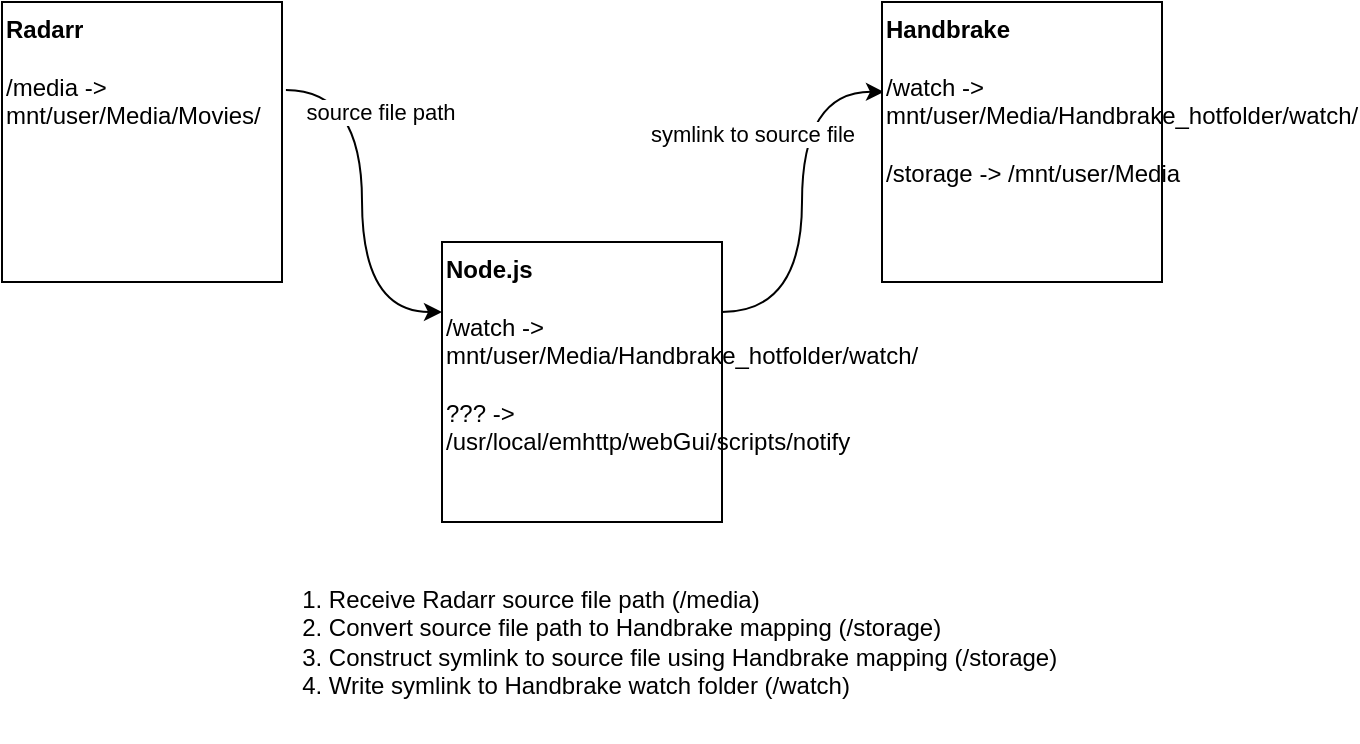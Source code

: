 <mxfile version="20.2.8" type="github">
  <diagram id="kZtPU7Hmq_8cMO_7oV8p" name="Page-1">
    <mxGraphModel dx="1139" dy="589" grid="1" gridSize="10" guides="1" tooltips="1" connect="1" arrows="1" fold="1" page="1" pageScale="1" pageWidth="850" pageHeight="1100" math="0" shadow="0">
      <root>
        <mxCell id="0" />
        <mxCell id="1" parent="0" />
        <mxCell id="UAZxKlSuEchCdSORoiPl-10" style="edgeStyle=orthogonalEdgeStyle;curved=1;rounded=0;orthogonalLoop=1;jettySize=auto;html=1;exitX=1;exitY=0.25;exitDx=0;exitDy=0;entryX=0.007;entryY=0.321;entryDx=0;entryDy=0;entryPerimeter=0;" edge="1" parent="1" source="UAZxKlSuEchCdSORoiPl-1" target="UAZxKlSuEchCdSORoiPl-2">
          <mxGeometry relative="1" as="geometry" />
        </mxCell>
        <mxCell id="UAZxKlSuEchCdSORoiPl-11" value="symlink to source file" style="edgeLabel;html=1;align=center;verticalAlign=middle;resizable=0;points=[];" vertex="1" connectable="0" parent="UAZxKlSuEchCdSORoiPl-10">
          <mxGeometry x="0.356" y="-6" relative="1" as="geometry">
            <mxPoint x="-31" as="offset" />
          </mxGeometry>
        </mxCell>
        <mxCell id="UAZxKlSuEchCdSORoiPl-1" value="&lt;div&gt;&lt;b&gt;Node.js&lt;/b&gt;&lt;/div&gt;&lt;div&gt;&lt;b&gt;&lt;br&gt;&lt;/b&gt;&lt;/div&gt;&lt;div&gt;&lt;span style=&quot;height: 152px;&quot; class=&quot;docker_readmore readmore-js-section readmore-js-expanded&quot;&gt;/watch -&amp;gt; mnt/user/Media/Handbrake_hotfolder/watch/&lt;/span&gt;&lt;/div&gt;&lt;div&gt;&lt;span style=&quot;height: 152px;&quot; class=&quot;docker_readmore readmore-js-section readmore-js-expanded&quot;&gt;&lt;br&gt;&lt;/span&gt;&lt;/div&gt;&lt;div&gt;&lt;span style=&quot;height: 152px;&quot; class=&quot;docker_readmore readmore-js-section readmore-js-expanded&quot;&gt;??? -&amp;gt; /usr/local/emhttp/webGui/scripts/notify&lt;br&gt;&lt;/span&gt;&lt;b&gt;&lt;/b&gt;&lt;/div&gt;" style="whiteSpace=wrap;html=1;aspect=fixed;align=left;verticalAlign=top;" vertex="1" parent="1">
          <mxGeometry x="410" y="340" width="140" height="140" as="geometry" />
        </mxCell>
        <mxCell id="UAZxKlSuEchCdSORoiPl-2" value="&lt;div&gt;&lt;b&gt;Handbrake&lt;br&gt;&lt;/b&gt;&lt;/div&gt;&lt;div&gt;&lt;b&gt;&lt;br&gt;&lt;/b&gt;&lt;/div&gt;&lt;div&gt;&lt;span style=&quot;height: 152px;&quot; class=&quot;docker_readmore readmore-js-section readmore-js-expanded&quot;&gt;/watch -&amp;gt; mnt/user/Media/Handbrake_hotfolder/watch/&lt;/span&gt;&lt;/div&gt;&lt;div&gt;&lt;span style=&quot;height: 152px;&quot; class=&quot;docker_readmore readmore-js-section readmore-js-expanded&quot;&gt;&lt;br&gt;&lt;/span&gt;&lt;/div&gt;&lt;div&gt;&lt;span style=&quot;height: 152px;&quot; class=&quot;docker_readmore readmore-js-section readmore-js-expanded&quot;&gt;/storage -&amp;gt; /mnt/user/Media&lt;/span&gt;&lt;span style=&quot;height: 152px;&quot; class=&quot;docker_readmore readmore-js-section readmore-js-expanded&quot;&gt;&lt;/span&gt;&lt;/div&gt;" style="whiteSpace=wrap;html=1;aspect=fixed;align=left;verticalAlign=top;" vertex="1" parent="1">
          <mxGeometry x="630" y="220" width="140" height="140" as="geometry" />
        </mxCell>
        <mxCell id="UAZxKlSuEchCdSORoiPl-5" style="edgeStyle=orthogonalEdgeStyle;curved=1;rounded=0;orthogonalLoop=1;jettySize=auto;html=1;entryX=0;entryY=0.25;entryDx=0;entryDy=0;exitX=1.014;exitY=0.314;exitDx=0;exitDy=0;exitPerimeter=0;" edge="1" parent="1" source="UAZxKlSuEchCdSORoiPl-4" target="UAZxKlSuEchCdSORoiPl-1">
          <mxGeometry relative="1" as="geometry" />
        </mxCell>
        <mxCell id="UAZxKlSuEchCdSORoiPl-9" value="source file path" style="edgeLabel;html=1;align=center;verticalAlign=middle;resizable=0;points=[];" vertex="1" connectable="0" parent="UAZxKlSuEchCdSORoiPl-5">
          <mxGeometry x="-0.488" y="9" relative="1" as="geometry">
            <mxPoint as="offset" />
          </mxGeometry>
        </mxCell>
        <mxCell id="UAZxKlSuEchCdSORoiPl-4" value="&lt;div&gt;&lt;b&gt;Radarr&lt;br&gt;&lt;/b&gt;&lt;/div&gt;&lt;div&gt;&lt;b&gt;&lt;br&gt;&lt;/b&gt;&lt;/div&gt;&lt;div&gt;&lt;span style=&quot;height: 190px;&quot; class=&quot;docker_readmore readmore-js-section readmore-js-expanded&quot;&gt;/media -&amp;gt; mnt/user/Media/Movies/&lt;/span&gt;&lt;/div&gt;" style="whiteSpace=wrap;html=1;aspect=fixed;align=left;verticalAlign=top;" vertex="1" parent="1">
          <mxGeometry x="190" y="220" width="140" height="140" as="geometry" />
        </mxCell>
        <mxCell id="UAZxKlSuEchCdSORoiPl-8" value="&lt;div align=&quot;left&quot;&gt;&lt;ol&gt;&lt;li&gt;Receive Radarr source file path (/media)&lt;br&gt;&lt;/li&gt;&lt;li&gt;&lt;div&gt;Convert source file path to Handbrake mapping (/storage)&lt;/div&gt;&lt;/li&gt;&lt;li&gt;Construct symlink to source file using Handbrake mapping (/storage)&lt;br&gt;&lt;/li&gt;&lt;li&gt;Write symlink to Handbrake watch folder (/watch)&lt;br&gt;&lt;/li&gt;&lt;/ol&gt;&lt;/div&gt;" style="text;html=1;align=center;verticalAlign=middle;resizable=0;points=[];autosize=1;strokeColor=none;fillColor=none;" vertex="1" parent="1">
          <mxGeometry x="300" y="490" width="430" height="100" as="geometry" />
        </mxCell>
      </root>
    </mxGraphModel>
  </diagram>
</mxfile>

